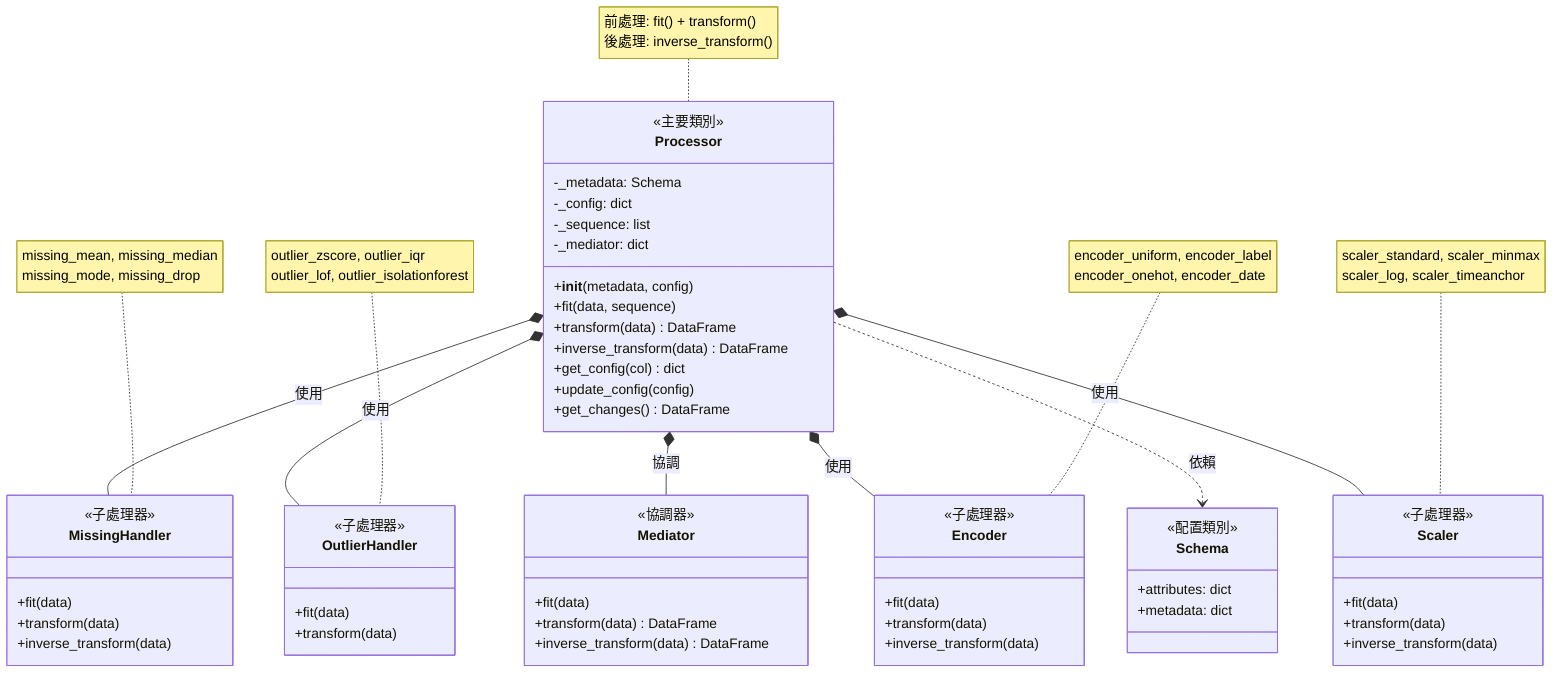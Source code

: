 classDiagram
    class Processor {
        <<主要類別>>
        -_metadata: Schema
        -_config: dict
        -_sequence: list
        -_mediator: dict
        +__init__(metadata, config)
        +fit(data, sequence)
        +transform(data) DataFrame
        +inverse_transform(data) DataFrame
        +get_config(col) dict
        +update_config(config)
        +get_changes() DataFrame
    }

    class MissingHandler {
        <<子處理器>>
        +fit(data)
        +transform(data)
        +inverse_transform(data)
    }

    class OutlierHandler {
        <<子處理器>>
        +fit(data)
        +transform(data)
    }

    class Encoder {
        <<子處理器>>
        +fit(data)
        +transform(data)
        +inverse_transform(data)
    }

    class Scaler {
        <<子處理器>>
        +fit(data)
        +transform(data)
        +inverse_transform(data)
    }

    class Mediator {
        <<協調器>>
        +fit(data)
        +transform(data) DataFrame
        +inverse_transform(data) DataFrame
    }

    class Schema {
        <<配置類別>>
        +attributes: dict
        +metadata: dict
    }

    Processor *-- MissingHandler : 使用
    Processor *-- OutlierHandler : 使用
    Processor *-- Encoder : 使用
    Processor *-- Scaler : 使用
    Processor *-- Mediator : 協調
    Processor ..> Schema : 依賴

    note for Processor "前處理: fit() + transform()<br/>後處理: inverse_transform()"
    note for MissingHandler "missing_mean, missing_median<br/>missing_mode, missing_drop"
    note for OutlierHandler "outlier_zscore, outlier_iqr<br/>outlier_lof, outlier_isolationforest"
    note for Encoder "encoder_uniform, encoder_label<br/>encoder_onehot, encoder_date"
    note for Scaler "scaler_standard, scaler_minmax<br/>scaler_log, scaler_timeanchor"